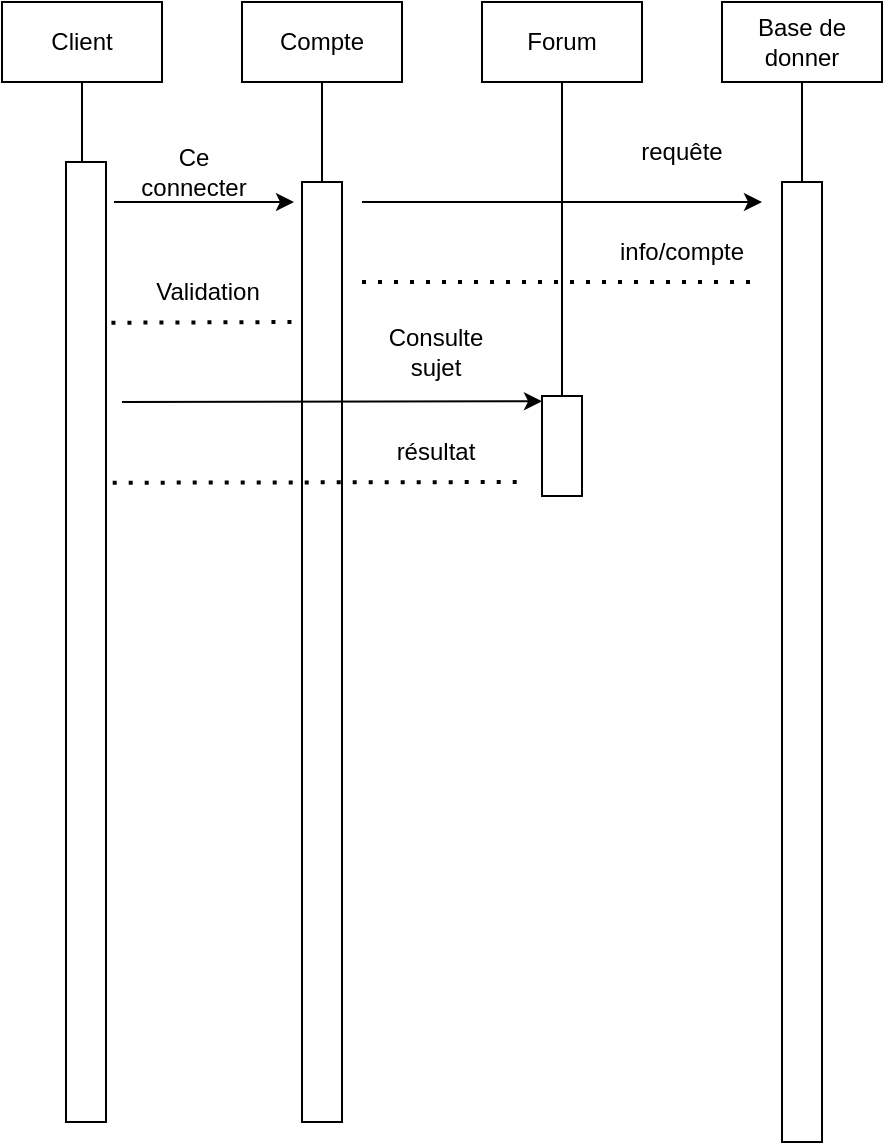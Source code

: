 <mxfile version="23.1.6" type="github">
  <diagram name="Page-1" id="8oMHfR-b3h0ZMFrPSHgY">
    <mxGraphModel dx="800" dy="387" grid="1" gridSize="10" guides="1" tooltips="1" connect="1" arrows="1" fold="1" page="1" pageScale="1" pageWidth="827" pageHeight="1169" math="0" shadow="0">
      <root>
        <mxCell id="0" />
        <mxCell id="1" parent="0" />
        <mxCell id="kiSYdIvKrgvM_TdTaDBx-1" value="Client" style="rounded=0;whiteSpace=wrap;html=1;" vertex="1" parent="1">
          <mxGeometry x="120" y="40" width="80" height="40" as="geometry" />
        </mxCell>
        <mxCell id="kiSYdIvKrgvM_TdTaDBx-2" value="Compte" style="rounded=0;whiteSpace=wrap;html=1;" vertex="1" parent="1">
          <mxGeometry x="240" y="40" width="80" height="40" as="geometry" />
        </mxCell>
        <mxCell id="kiSYdIvKrgvM_TdTaDBx-3" value="Base de donner" style="rounded=0;whiteSpace=wrap;html=1;" vertex="1" parent="1">
          <mxGeometry x="480" y="40" width="80" height="40" as="geometry" />
        </mxCell>
        <mxCell id="kiSYdIvKrgvM_TdTaDBx-4" value="" style="endArrow=none;html=1;rounded=0;entryX=0.5;entryY=1;entryDx=0;entryDy=0;" edge="1" parent="1" target="kiSYdIvKrgvM_TdTaDBx-1">
          <mxGeometry width="50" height="50" relative="1" as="geometry">
            <mxPoint x="160" y="120" as="sourcePoint" />
            <mxPoint x="190" y="130" as="targetPoint" />
          </mxGeometry>
        </mxCell>
        <mxCell id="kiSYdIvKrgvM_TdTaDBx-5" value="" style="endArrow=none;html=1;rounded=0;entryX=0.5;entryY=1;entryDx=0;entryDy=0;" edge="1" parent="1" target="kiSYdIvKrgvM_TdTaDBx-2">
          <mxGeometry width="50" height="50" relative="1" as="geometry">
            <mxPoint x="280" y="140" as="sourcePoint" />
            <mxPoint x="320" y="90" as="targetPoint" />
          </mxGeometry>
        </mxCell>
        <mxCell id="kiSYdIvKrgvM_TdTaDBx-6" value="" style="rounded=0;whiteSpace=wrap;html=1;" vertex="1" parent="1">
          <mxGeometry x="152" y="120" width="20" height="480" as="geometry" />
        </mxCell>
        <mxCell id="kiSYdIvKrgvM_TdTaDBx-7" value="" style="endArrow=classic;html=1;rounded=0;" edge="1" parent="1">
          <mxGeometry width="50" height="50" relative="1" as="geometry">
            <mxPoint x="176" y="140" as="sourcePoint" />
            <mxPoint x="266" y="140" as="targetPoint" />
          </mxGeometry>
        </mxCell>
        <mxCell id="kiSYdIvKrgvM_TdTaDBx-8" value="Ce connecter" style="text;html=1;align=center;verticalAlign=middle;whiteSpace=wrap;rounded=0;" vertex="1" parent="1">
          <mxGeometry x="186" y="110" width="60" height="30" as="geometry" />
        </mxCell>
        <mxCell id="kiSYdIvKrgvM_TdTaDBx-9" value="" style="rounded=0;whiteSpace=wrap;html=1;" vertex="1" parent="1">
          <mxGeometry x="270" y="130" width="20" height="470" as="geometry" />
        </mxCell>
        <mxCell id="kiSYdIvKrgvM_TdTaDBx-10" value="" style="endArrow=none;dashed=1;html=1;dashPattern=1 3;strokeWidth=2;rounded=0;entryX=-0.1;entryY=0.259;entryDx=0;entryDy=0;entryPerimeter=0;exitX=1.136;exitY=0.331;exitDx=0;exitDy=0;exitPerimeter=0;" edge="1" parent="1">
          <mxGeometry width="50" height="50" relative="1" as="geometry">
            <mxPoint x="174.72" y="200.37" as="sourcePoint" />
            <mxPoint x="270" y="200.0" as="targetPoint" />
          </mxGeometry>
        </mxCell>
        <mxCell id="kiSYdIvKrgvM_TdTaDBx-11" value="Validation" style="text;html=1;align=center;verticalAlign=middle;whiteSpace=wrap;rounded=0;" vertex="1" parent="1">
          <mxGeometry x="186" y="170" width="74" height="30" as="geometry" />
        </mxCell>
        <mxCell id="kiSYdIvKrgvM_TdTaDBx-12" value="" style="endArrow=classic;html=1;rounded=0;entryX=0;entryY=0.053;entryDx=0;entryDy=0;entryPerimeter=0;" edge="1" parent="1" target="kiSYdIvKrgvM_TdTaDBx-13">
          <mxGeometry width="50" height="50" relative="1" as="geometry">
            <mxPoint x="180" y="240" as="sourcePoint" />
            <mxPoint x="380" y="240" as="targetPoint" />
          </mxGeometry>
        </mxCell>
        <mxCell id="kiSYdIvKrgvM_TdTaDBx-13" value="" style="rounded=0;whiteSpace=wrap;html=1;" vertex="1" parent="1">
          <mxGeometry x="390" y="237" width="20" height="50" as="geometry" />
        </mxCell>
        <mxCell id="kiSYdIvKrgvM_TdTaDBx-14" value="Forum" style="rounded=0;whiteSpace=wrap;html=1;" vertex="1" parent="1">
          <mxGeometry x="360" y="40" width="80" height="40" as="geometry" />
        </mxCell>
        <mxCell id="kiSYdIvKrgvM_TdTaDBx-15" value="" style="endArrow=none;html=1;rounded=0;entryX=0.5;entryY=1;entryDx=0;entryDy=0;exitX=0.5;exitY=0;exitDx=0;exitDy=0;" edge="1" parent="1" source="kiSYdIvKrgvM_TdTaDBx-13" target="kiSYdIvKrgvM_TdTaDBx-14">
          <mxGeometry width="50" height="50" relative="1" as="geometry">
            <mxPoint x="370" y="200" as="sourcePoint" />
            <mxPoint x="420" y="150" as="targetPoint" />
          </mxGeometry>
        </mxCell>
        <mxCell id="kiSYdIvKrgvM_TdTaDBx-16" value="Consulte&lt;br&gt;sujet" style="text;html=1;align=center;verticalAlign=middle;whiteSpace=wrap;rounded=0;" vertex="1" parent="1">
          <mxGeometry x="300" y="200" width="74" height="30" as="geometry" />
        </mxCell>
        <mxCell id="kiSYdIvKrgvM_TdTaDBx-17" value="" style="endArrow=none;dashed=1;html=1;dashPattern=1 3;strokeWidth=2;rounded=0;exitX=1.136;exitY=0.331;exitDx=0;exitDy=0;exitPerimeter=0;" edge="1" parent="1">
          <mxGeometry width="50" height="50" relative="1" as="geometry">
            <mxPoint x="175.36" y="280.37" as="sourcePoint" />
            <mxPoint x="380" y="280" as="targetPoint" />
          </mxGeometry>
        </mxCell>
        <mxCell id="kiSYdIvKrgvM_TdTaDBx-18" value="résultat" style="text;html=1;align=center;verticalAlign=middle;whiteSpace=wrap;rounded=0;" vertex="1" parent="1">
          <mxGeometry x="300" y="250" width="74" height="30" as="geometry" />
        </mxCell>
        <mxCell id="kiSYdIvKrgvM_TdTaDBx-19" value="" style="endArrow=none;html=1;rounded=0;entryX=0.5;entryY=1;entryDx=0;entryDy=0;" edge="1" parent="1" source="kiSYdIvKrgvM_TdTaDBx-20" target="kiSYdIvKrgvM_TdTaDBx-3">
          <mxGeometry width="50" height="50" relative="1" as="geometry">
            <mxPoint x="520" y="240" as="sourcePoint" />
            <mxPoint x="570" y="140" as="targetPoint" />
          </mxGeometry>
        </mxCell>
        <mxCell id="kiSYdIvKrgvM_TdTaDBx-21" value="" style="endArrow=none;html=1;rounded=0;entryX=0.5;entryY=1;entryDx=0;entryDy=0;" edge="1" parent="1" target="kiSYdIvKrgvM_TdTaDBx-20">
          <mxGeometry width="50" height="50" relative="1" as="geometry">
            <mxPoint x="520" y="240" as="sourcePoint" />
            <mxPoint x="520" y="80" as="targetPoint" />
          </mxGeometry>
        </mxCell>
        <mxCell id="kiSYdIvKrgvM_TdTaDBx-20" value="" style="rounded=0;whiteSpace=wrap;html=1;" vertex="1" parent="1">
          <mxGeometry x="510" y="130" width="20" height="480" as="geometry" />
        </mxCell>
        <mxCell id="kiSYdIvKrgvM_TdTaDBx-22" value="" style="endArrow=classic;html=1;rounded=0;" edge="1" parent="1">
          <mxGeometry width="50" height="50" relative="1" as="geometry">
            <mxPoint x="300" y="140" as="sourcePoint" />
            <mxPoint x="500" y="140" as="targetPoint" />
          </mxGeometry>
        </mxCell>
        <mxCell id="kiSYdIvKrgvM_TdTaDBx-23" value="requête" style="text;html=1;align=center;verticalAlign=middle;whiteSpace=wrap;rounded=0;" vertex="1" parent="1">
          <mxGeometry x="430" y="100" width="60" height="30" as="geometry" />
        </mxCell>
        <mxCell id="kiSYdIvKrgvM_TdTaDBx-24" value="" style="endArrow=none;dashed=1;html=1;dashPattern=1 3;strokeWidth=2;rounded=0;" edge="1" parent="1">
          <mxGeometry width="50" height="50" relative="1" as="geometry">
            <mxPoint x="300" y="180" as="sourcePoint" />
            <mxPoint x="500" y="180" as="targetPoint" />
          </mxGeometry>
        </mxCell>
        <mxCell id="kiSYdIvKrgvM_TdTaDBx-25" value="info/compte" style="text;html=1;align=center;verticalAlign=middle;whiteSpace=wrap;rounded=0;" vertex="1" parent="1">
          <mxGeometry x="430" y="150" width="60" height="30" as="geometry" />
        </mxCell>
      </root>
    </mxGraphModel>
  </diagram>
</mxfile>
